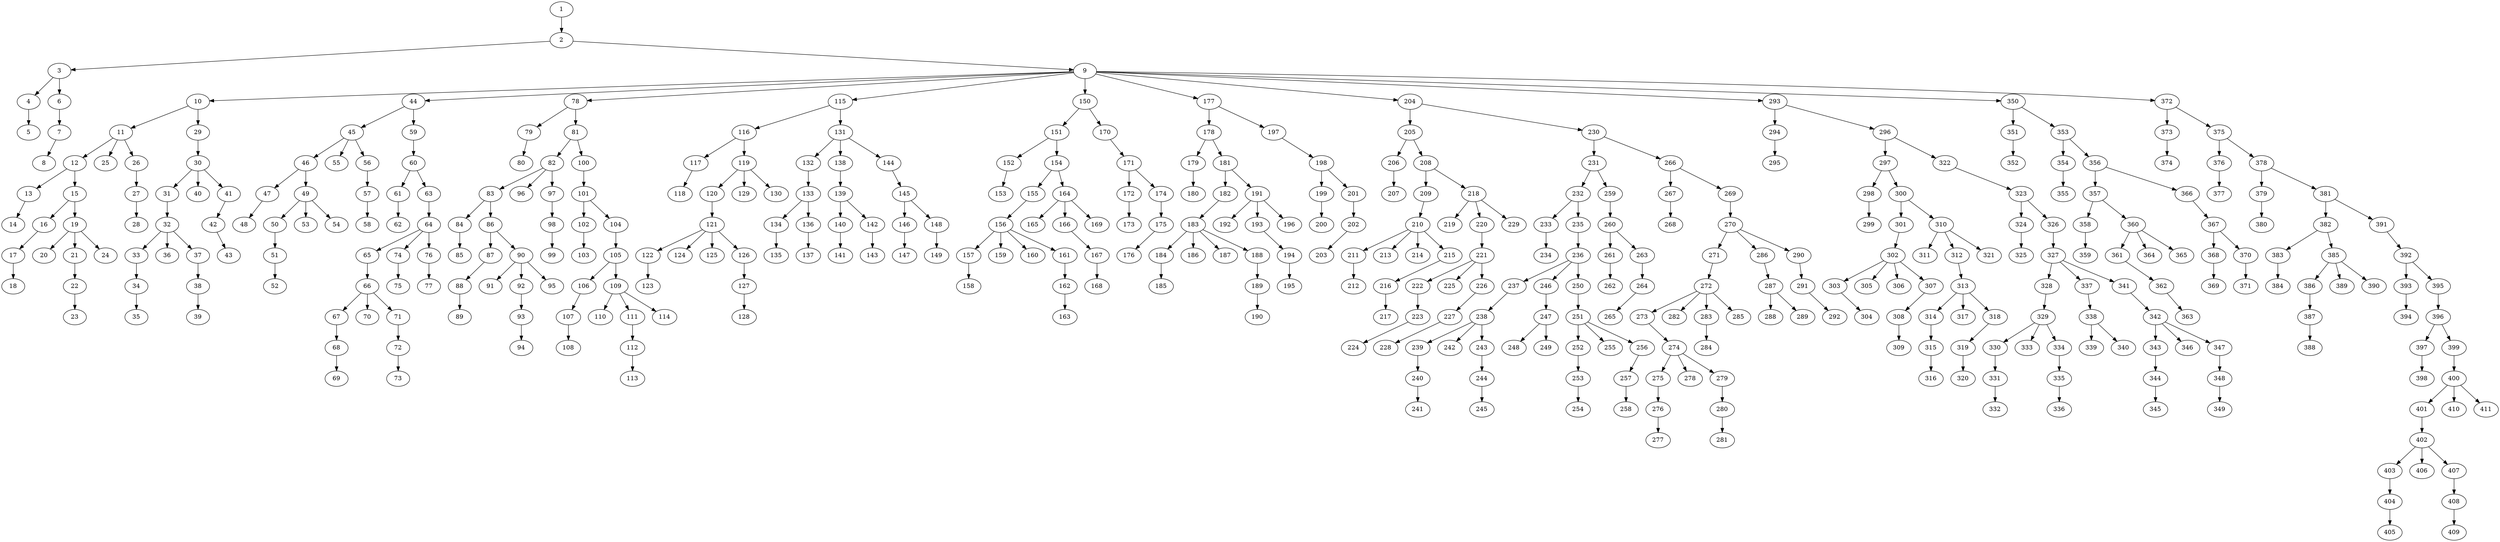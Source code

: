strict digraph "" {
	1 -> 2;
	2 -> 3;
	2 -> 9;
	3 -> 4;
	3 -> 6;
	4 -> 5;
	6 -> 7;
	7 -> 8;
	9 -> 10;
	9 -> 44;
	9 -> 78;
	9 -> 115;
	9 -> 150;
	9 -> 177;
	9 -> 204;
	9 -> 293;
	9 -> 350;
	9 -> 372;
	10 -> 11;
	10 -> 29;
	11 -> 12;
	11 -> 25;
	11 -> 26;
	12 -> 13;
	12 -> 15;
	13 -> 14;
	15 -> 16;
	15 -> 19;
	16 -> 17;
	17 -> 18;
	19 -> 20;
	19 -> 21;
	19 -> 24;
	21 -> 22;
	22 -> 23;
	26 -> 27;
	27 -> 28;
	29 -> 30;
	30 -> 31;
	30 -> 40;
	30 -> 41;
	31 -> 32;
	32 -> 33;
	32 -> 36;
	32 -> 37;
	33 -> 34;
	34 -> 35;
	37 -> 38;
	38 -> 39;
	41 -> 42;
	42 -> 43;
	44 -> 45;
	44 -> 59;
	45 -> 46;
	45 -> 55;
	45 -> 56;
	46 -> 47;
	46 -> 49;
	47 -> 48;
	49 -> 50;
	49 -> 53;
	49 -> 54;
	50 -> 51;
	51 -> 52;
	56 -> 57;
	57 -> 58;
	59 -> 60;
	60 -> 61;
	60 -> 63;
	61 -> 62;
	63 -> 64;
	64 -> 65;
	64 -> 74;
	64 -> 76;
	65 -> 66;
	66 -> 67;
	66 -> 70;
	66 -> 71;
	67 -> 68;
	68 -> 69;
	71 -> 72;
	72 -> 73;
	74 -> 75;
	76 -> 77;
	78 -> 79;
	78 -> 81;
	79 -> 80;
	81 -> 82;
	81 -> 100;
	82 -> 83;
	82 -> 96;
	82 -> 97;
	83 -> 84;
	83 -> 86;
	84 -> 85;
	86 -> 87;
	86 -> 90;
	87 -> 88;
	88 -> 89;
	90 -> 91;
	90 -> 92;
	90 -> 95;
	92 -> 93;
	93 -> 94;
	97 -> 98;
	98 -> 99;
	100 -> 101;
	101 -> 102;
	101 -> 104;
	102 -> 103;
	104 -> 105;
	105 -> 106;
	105 -> 109;
	106 -> 107;
	107 -> 108;
	109 -> 110;
	109 -> 111;
	109 -> 114;
	111 -> 112;
	112 -> 113;
	115 -> 116;
	115 -> 131;
	116 -> 117;
	116 -> 119;
	117 -> 118;
	119 -> 120;
	119 -> 129;
	119 -> 130;
	120 -> 121;
	121 -> 122;
	121 -> 124;
	121 -> 125;
	121 -> 126;
	122 -> 123;
	126 -> 127;
	127 -> 128;
	131 -> 132;
	131 -> 138;
	131 -> 144;
	132 -> 133;
	133 -> 134;
	133 -> 136;
	134 -> 135;
	136 -> 137;
	138 -> 139;
	139 -> 140;
	139 -> 142;
	140 -> 141;
	142 -> 143;
	144 -> 145;
	145 -> 146;
	145 -> 148;
	146 -> 147;
	148 -> 149;
	150 -> 151;
	150 -> 170;
	151 -> 152;
	151 -> 154;
	152 -> 153;
	154 -> 155;
	154 -> 164;
	155 -> 156;
	156 -> 157;
	156 -> 159;
	156 -> 160;
	156 -> 161;
	157 -> 158;
	161 -> 162;
	162 -> 163;
	164 -> 165;
	164 -> 166;
	164 -> 169;
	166 -> 167;
	167 -> 168;
	170 -> 171;
	171 -> 172;
	171 -> 174;
	172 -> 173;
	174 -> 175;
	175 -> 176;
	177 -> 178;
	177 -> 197;
	178 -> 179;
	178 -> 181;
	179 -> 180;
	181 -> 182;
	181 -> 191;
	182 -> 183;
	183 -> 184;
	183 -> 186;
	183 -> 187;
	183 -> 188;
	184 -> 185;
	188 -> 189;
	189 -> 190;
	191 -> 192;
	191 -> 193;
	191 -> 196;
	193 -> 194;
	194 -> 195;
	197 -> 198;
	198 -> 199;
	198 -> 201;
	199 -> 200;
	201 -> 202;
	202 -> 203;
	204 -> 205;
	204 -> 230;
	205 -> 206;
	205 -> 208;
	206 -> 207;
	208 -> 209;
	208 -> 218;
	209 -> 210;
	210 -> 211;
	210 -> 213;
	210 -> 214;
	210 -> 215;
	211 -> 212;
	215 -> 216;
	216 -> 217;
	218 -> 219;
	218 -> 220;
	218 -> 229;
	220 -> 221;
	221 -> 222;
	221 -> 225;
	221 -> 226;
	222 -> 223;
	223 -> 224;
	226 -> 227;
	227 -> 228;
	230 -> 231;
	230 -> 266;
	231 -> 232;
	231 -> 259;
	232 -> 233;
	232 -> 235;
	233 -> 234;
	235 -> 236;
	236 -> 237;
	236 -> 246;
	236 -> 250;
	237 -> 238;
	238 -> 239;
	238 -> 242;
	238 -> 243;
	239 -> 240;
	240 -> 241;
	243 -> 244;
	244 -> 245;
	246 -> 247;
	247 -> 248;
	247 -> 249;
	250 -> 251;
	251 -> 252;
	251 -> 255;
	251 -> 256;
	252 -> 253;
	253 -> 254;
	256 -> 257;
	257 -> 258;
	259 -> 260;
	260 -> 261;
	260 -> 263;
	261 -> 262;
	263 -> 264;
	264 -> 265;
	266 -> 267;
	266 -> 269;
	267 -> 268;
	269 -> 270;
	270 -> 271;
	270 -> 286;
	270 -> 290;
	271 -> 272;
	272 -> 273;
	272 -> 282;
	272 -> 283;
	272 -> 285;
	273 -> 274;
	274 -> 275;
	274 -> 278;
	274 -> 279;
	275 -> 276;
	276 -> 277;
	279 -> 280;
	280 -> 281;
	283 -> 284;
	286 -> 287;
	287 -> 288;
	287 -> 289;
	290 -> 291;
	291 -> 292;
	293 -> 294;
	293 -> 296;
	294 -> 295;
	296 -> 297;
	296 -> 322;
	297 -> 298;
	297 -> 300;
	298 -> 299;
	300 -> 301;
	300 -> 310;
	301 -> 302;
	302 -> 303;
	302 -> 305;
	302 -> 306;
	302 -> 307;
	303 -> 304;
	307 -> 308;
	308 -> 309;
	310 -> 311;
	310 -> 312;
	310 -> 321;
	312 -> 313;
	313 -> 314;
	313 -> 317;
	313 -> 318;
	314 -> 315;
	315 -> 316;
	318 -> 319;
	319 -> 320;
	322 -> 323;
	323 -> 324;
	323 -> 326;
	324 -> 325;
	326 -> 327;
	327 -> 328;
	327 -> 337;
	327 -> 341;
	328 -> 329;
	329 -> 330;
	329 -> 333;
	329 -> 334;
	330 -> 331;
	331 -> 332;
	334 -> 335;
	335 -> 336;
	337 -> 338;
	338 -> 339;
	338 -> 340;
	341 -> 342;
	342 -> 343;
	342 -> 346;
	342 -> 347;
	343 -> 344;
	344 -> 345;
	347 -> 348;
	348 -> 349;
	350 -> 351;
	350 -> 353;
	351 -> 352;
	353 -> 354;
	353 -> 356;
	354 -> 355;
	356 -> 357;
	356 -> 366;
	357 -> 358;
	357 -> 360;
	358 -> 359;
	360 -> 361;
	360 -> 364;
	360 -> 365;
	361 -> 362;
	362 -> 363;
	366 -> 367;
	367 -> 368;
	367 -> 370;
	368 -> 369;
	370 -> 371;
	372 -> 373;
	372 -> 375;
	373 -> 374;
	375 -> 376;
	375 -> 378;
	376 -> 377;
	378 -> 379;
	378 -> 381;
	379 -> 380;
	381 -> 382;
	381 -> 391;
	382 -> 383;
	382 -> 385;
	383 -> 384;
	385 -> 386;
	385 -> 389;
	385 -> 390;
	386 -> 387;
	387 -> 388;
	391 -> 392;
	392 -> 393;
	392 -> 395;
	393 -> 394;
	395 -> 396;
	396 -> 397;
	396 -> 399;
	397 -> 398;
	399 -> 400;
	400 -> 401;
	400 -> 410;
	400 -> 411;
	401 -> 402;
	402 -> 403;
	402 -> 406;
	402 -> 407;
	403 -> 404;
	404 -> 405;
	407 -> 408;
	408 -> 409;
}
